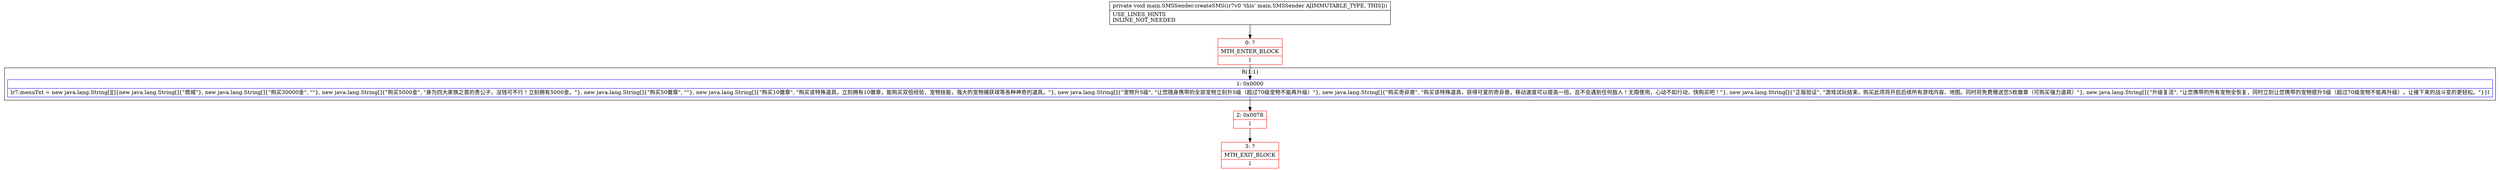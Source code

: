 digraph "CFG formain.SMSSender.createSMS()V" {
subgraph cluster_Region_588098158 {
label = "R(1:1)";
node [shape=record,color=blue];
Node_1 [shape=record,label="{1\:\ 0x0000|lr7.menuTxt = new java.lang.String[][]\{new java.lang.String[]\{\"商城\"\}, new java.lang.String[]\{\"购买30000金\", \"\"\}, new java.lang.String[]\{\"购买5000金\", \"身为四大家族之首的贵公子，没钱可不行！立刻拥有5000金。\"\}, new java.lang.String[]\{\"购买50徽章\", \"\"\}, new java.lang.String[]\{\"购买10徽章\", \"购买该特殊道具，立刻拥有10徽章，能购买双倍经验，宠物技能，强大的宠物捕获球等各种神奇的道具。\"\}, new java.lang.String[]\{\"宠物升5级\", \"让您随身携带的全部宠物立刻升5级（超过70级宠物不能再升级）\"\}, new java.lang.String[]\{\"购买奇异兽\", \"购买该特殊道具，获得可爱的奇异兽，移动速度可以提高一倍，且不会遇到任何敌人！无限使用，心动不如行动，快购买吧！\"\}, new java.lang.String[]\{\"正版验证\", \"游戏试玩结束，购买此项将开启后续所有游戏内容、地图。同时将免费赠送您5枚徽章（可购买强力道具）\"\}, new java.lang.String[]\{\"升级复活\", \"让您携带的所有宠物全恢复，同时立刻让您携带的宠物提升5级（超过70级宠物不能再升级），让接下来的战斗变的更轻松。\"\}\}l}"];
}
Node_0 [shape=record,color=red,label="{0\:\ ?|MTH_ENTER_BLOCK\l|l}"];
Node_2 [shape=record,color=red,label="{2\:\ 0x0078|l}"];
Node_3 [shape=record,color=red,label="{3\:\ ?|MTH_EXIT_BLOCK\l|l}"];
MethodNode[shape=record,label="{private void main.SMSSender.createSMS((r7v0 'this' main.SMSSender A[IMMUTABLE_TYPE, THIS]))  | USE_LINES_HINTS\lINLINE_NOT_NEEDED\l}"];
MethodNode -> Node_0;
Node_1 -> Node_2;
Node_0 -> Node_1;
Node_2 -> Node_3;
}

